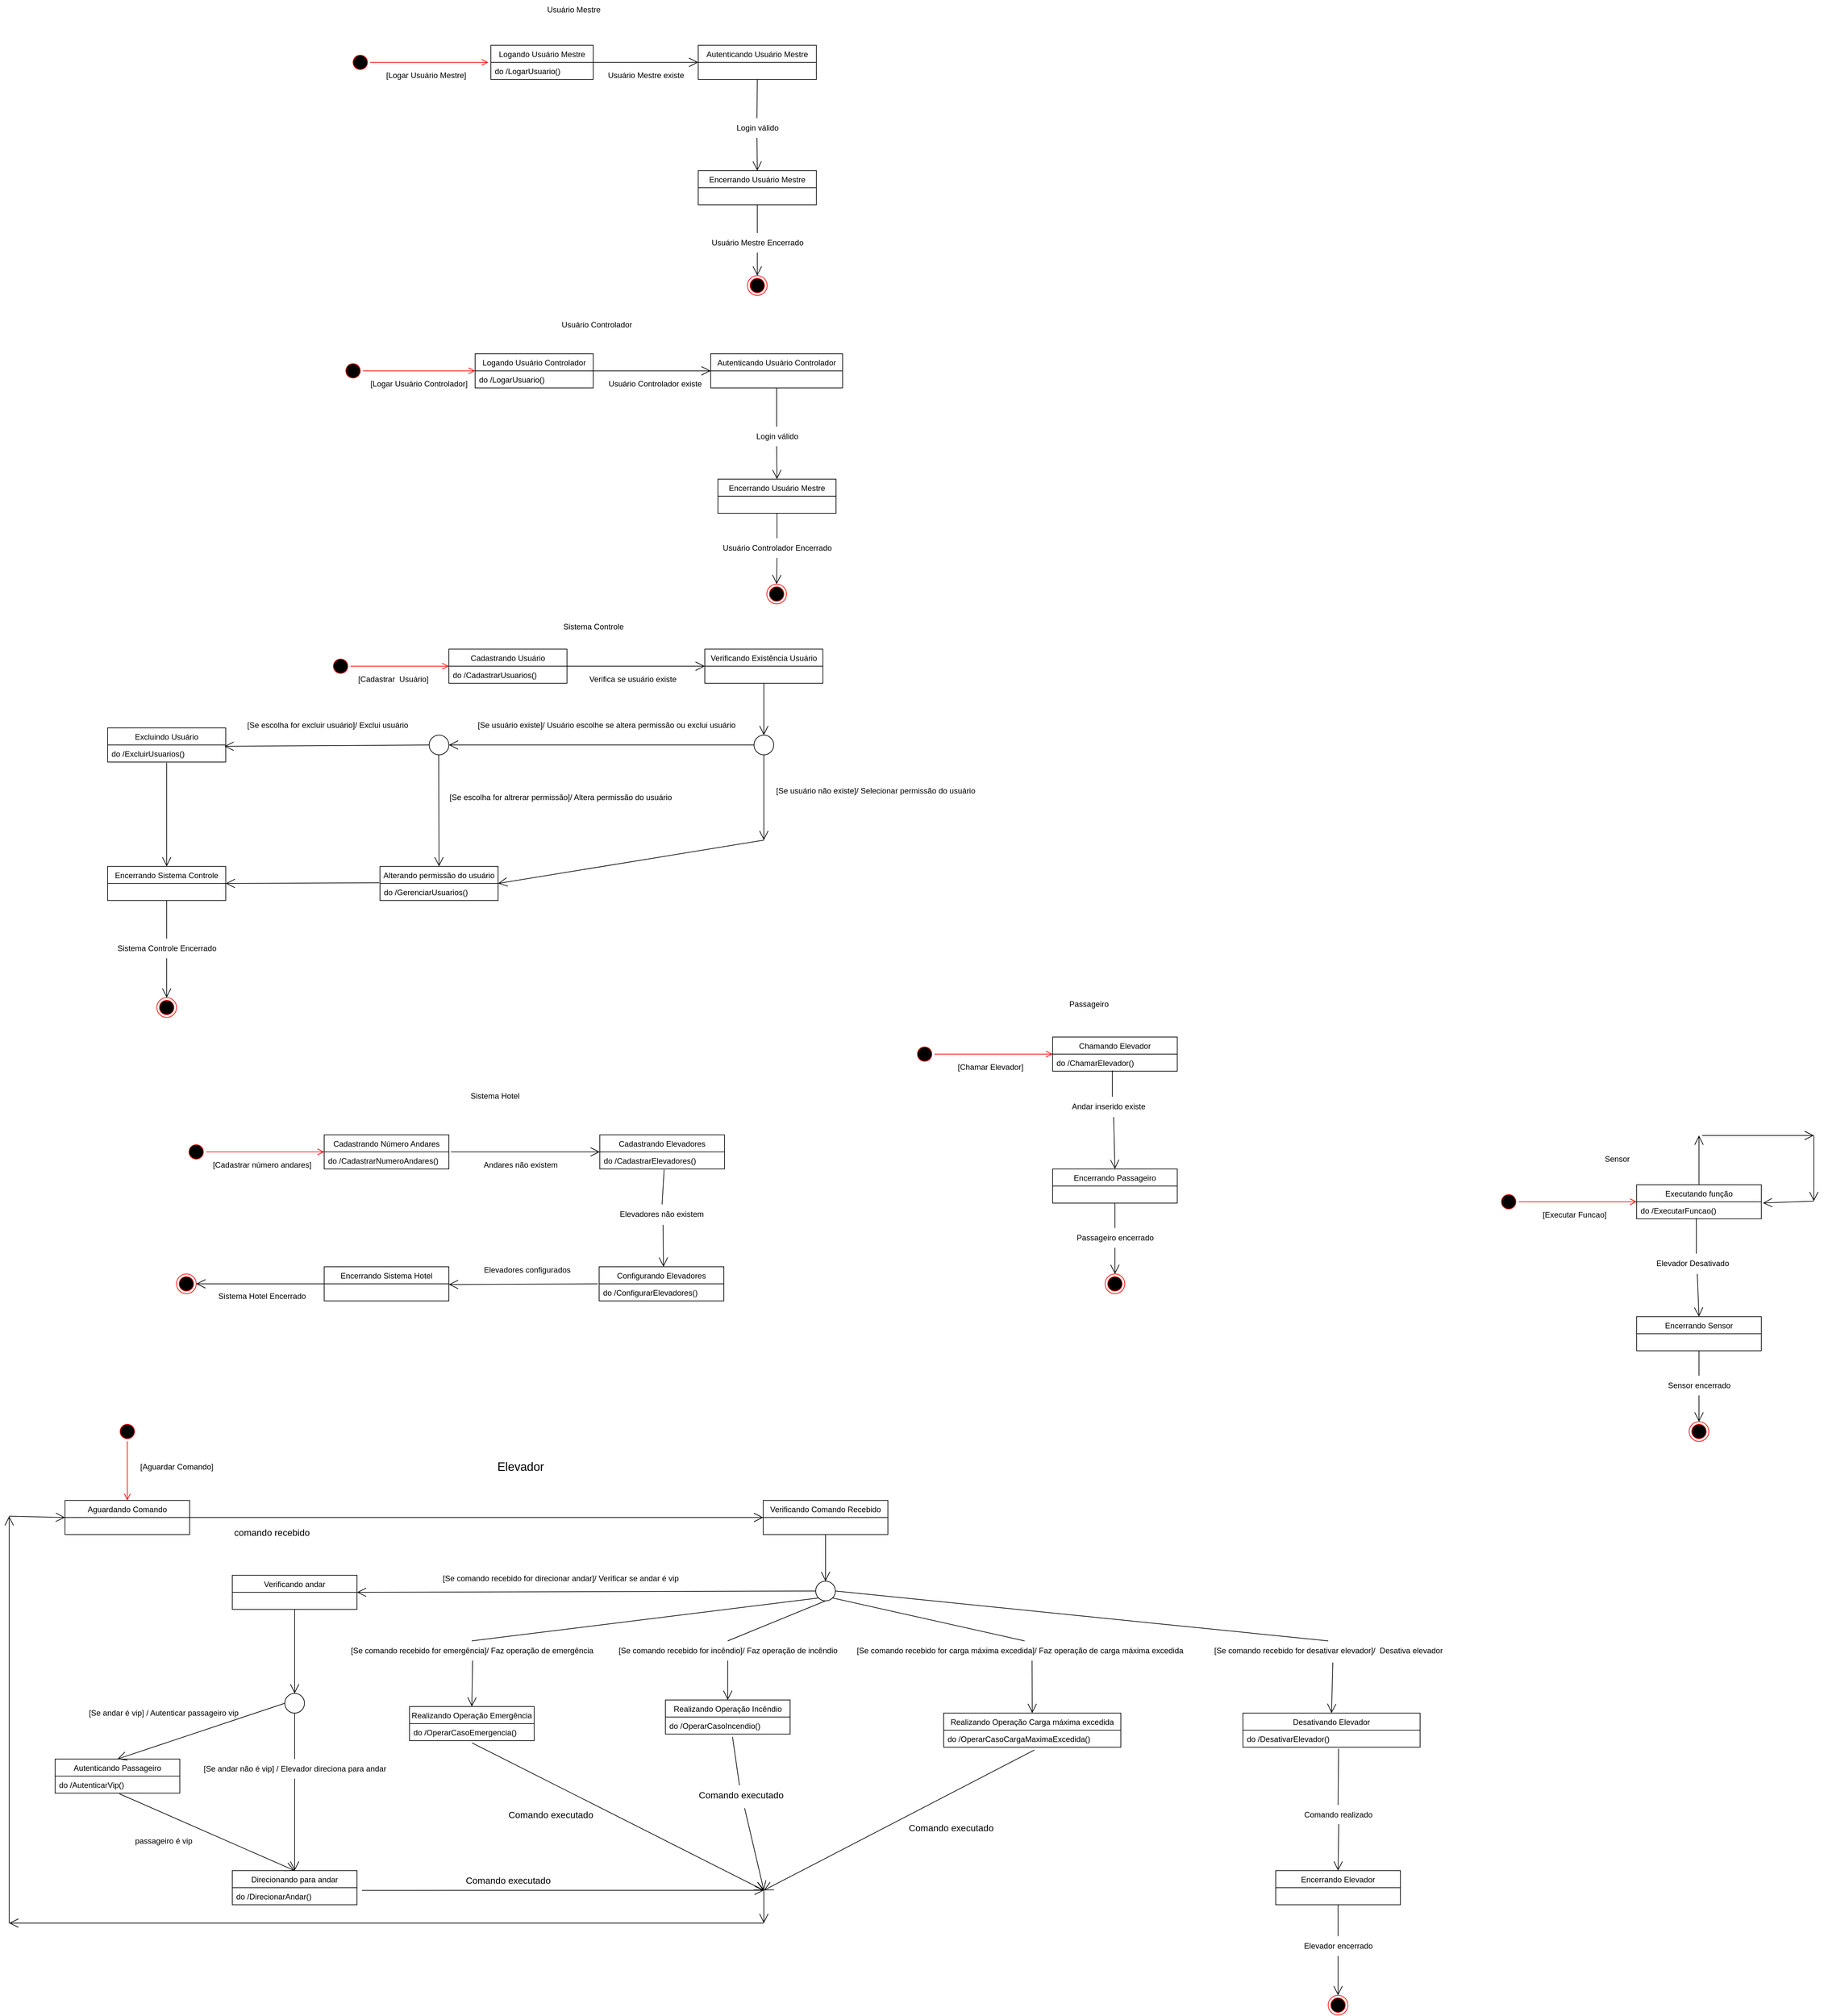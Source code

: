 <mxfile version="20.5.3" type="device"><diagram id="HjtjioBHihjqjhBPodYu" name="Página-1"><mxGraphModel dx="2660" dy="790" grid="1" gridSize="10" guides="1" tooltips="1" connect="1" arrows="1" fold="1" page="1" pageScale="1" pageWidth="827" pageHeight="1169" math="0" shadow="0"><root><mxCell id="0"/><mxCell id="1" parent="0"/><mxCell id="Q9Ka3A50d_1FmQGCuFJg-1" value="Usuário Mestre" style="text;html=1;align=center;verticalAlign=middle;resizable=0;points=[];autosize=1;strokeColor=none;fillColor=none;" vertex="1" parent="1"><mxGeometry x="350" y="30" width="100" height="30" as="geometry"/></mxCell><mxCell id="Q9Ka3A50d_1FmQGCuFJg-2" value="" style="ellipse;html=1;shape=endState;fillColor=#000000;strokeColor=#ff0000;" vertex="1" parent="1"><mxGeometry x="665" y="450" width="30" height="30" as="geometry"/></mxCell><mxCell id="Q9Ka3A50d_1FmQGCuFJg-3" value="" style="ellipse;html=1;shape=startState;fillColor=#000000;strokeColor=#ff0000;" vertex="1" parent="1"><mxGeometry x="60" y="110" width="30" height="30" as="geometry"/></mxCell><mxCell id="Q9Ka3A50d_1FmQGCuFJg-4" value="" style="edgeStyle=orthogonalEdgeStyle;html=1;verticalAlign=bottom;endArrow=open;endSize=8;strokeColor=#ff0000;rounded=0;" edge="1" source="Q9Ka3A50d_1FmQGCuFJg-3" parent="1"><mxGeometry relative="1" as="geometry"><mxPoint x="270" y="125" as="targetPoint"/></mxGeometry></mxCell><mxCell id="Q9Ka3A50d_1FmQGCuFJg-5" value="[Logar Usuário Mestre]" style="text;html=1;align=center;verticalAlign=middle;resizable=0;points=[];autosize=1;strokeColor=none;fillColor=none;" vertex="1" parent="1"><mxGeometry x="100" y="130" width="150" height="30" as="geometry"/></mxCell><mxCell id="Q9Ka3A50d_1FmQGCuFJg-6" value="Logando Usuário Mestre" style="swimlane;fontStyle=0;childLayout=stackLayout;horizontal=1;startSize=26;fillColor=none;horizontalStack=0;resizeParent=1;resizeParentMax=0;resizeLast=0;collapsible=1;marginBottom=0;" vertex="1" parent="1"><mxGeometry x="274" y="99" width="156" height="52" as="geometry"/></mxCell><mxCell id="Q9Ka3A50d_1FmQGCuFJg-9" value="do /LogarUsuario()" style="text;strokeColor=none;fillColor=none;align=left;verticalAlign=top;spacingLeft=4;spacingRight=4;overflow=hidden;rotatable=0;points=[[0,0.5],[1,0.5]];portConstraint=eastwest;" vertex="1" parent="Q9Ka3A50d_1FmQGCuFJg-6"><mxGeometry y="26" width="156" height="26" as="geometry"/></mxCell><mxCell id="Q9Ka3A50d_1FmQGCuFJg-11" value="Usuário Mestre existe" style="text;html=1;align=center;verticalAlign=middle;resizable=0;points=[];autosize=1;strokeColor=none;fillColor=none;" vertex="1" parent="1"><mxGeometry x="440" y="130" width="140" height="30" as="geometry"/></mxCell><mxCell id="Q9Ka3A50d_1FmQGCuFJg-12" value="Autenticando Usuário Mestre" style="swimlane;fontStyle=0;childLayout=stackLayout;horizontal=1;startSize=26;fillColor=none;horizontalStack=0;resizeParent=1;resizeParentMax=0;resizeLast=0;collapsible=1;marginBottom=0;" vertex="1" parent="1"><mxGeometry x="590" y="99" width="180" height="52" as="geometry"/></mxCell><mxCell id="Q9Ka3A50d_1FmQGCuFJg-16" value="Encerrando Usuário Mestre" style="swimlane;fontStyle=0;childLayout=stackLayout;horizontal=1;startSize=26;fillColor=none;horizontalStack=0;resizeParent=1;resizeParentMax=0;resizeLast=0;collapsible=1;marginBottom=0;" vertex="1" parent="1"><mxGeometry x="590" y="290" width="180" height="52" as="geometry"/></mxCell><mxCell id="Q9Ka3A50d_1FmQGCuFJg-20" value="Usuário Controlador" style="text;html=1;align=center;verticalAlign=middle;resizable=0;points=[];autosize=1;strokeColor=none;fillColor=none;" vertex="1" parent="1"><mxGeometry x="370" y="510" width="130" height="30" as="geometry"/></mxCell><mxCell id="Q9Ka3A50d_1FmQGCuFJg-21" value="" style="ellipse;html=1;shape=endState;fillColor=#000000;strokeColor=#ff0000;" vertex="1" parent="1"><mxGeometry x="694.5" y="920" width="30" height="30" as="geometry"/></mxCell><mxCell id="Q9Ka3A50d_1FmQGCuFJg-22" value="" style="ellipse;html=1;shape=startState;fillColor=#000000;strokeColor=#ff0000;" vertex="1" parent="1"><mxGeometry x="49" y="580" width="30" height="30" as="geometry"/></mxCell><mxCell id="Q9Ka3A50d_1FmQGCuFJg-23" value="" style="edgeStyle=orthogonalEdgeStyle;html=1;verticalAlign=bottom;endArrow=open;endSize=8;strokeColor=#ff0000;rounded=0;" edge="1" parent="1" source="Q9Ka3A50d_1FmQGCuFJg-22"><mxGeometry relative="1" as="geometry"><mxPoint x="250" y="595" as="targetPoint"/></mxGeometry></mxCell><mxCell id="Q9Ka3A50d_1FmQGCuFJg-24" value="[Logar Usuário Controlador]" style="text;html=1;align=center;verticalAlign=middle;resizable=0;points=[];autosize=1;strokeColor=none;fillColor=none;" vertex="1" parent="1"><mxGeometry x="79" y="600" width="170" height="30" as="geometry"/></mxCell><mxCell id="Q9Ka3A50d_1FmQGCuFJg-25" value="Logando Usuário Controlador" style="swimlane;fontStyle=0;childLayout=stackLayout;horizontal=1;startSize=26;fillColor=none;horizontalStack=0;resizeParent=1;resizeParentMax=0;resizeLast=0;collapsible=1;marginBottom=0;" vertex="1" parent="1"><mxGeometry x="250" y="569" width="180" height="52" as="geometry"/></mxCell><mxCell id="Q9Ka3A50d_1FmQGCuFJg-26" value="do /LogarUsuario()" style="text;strokeColor=none;fillColor=none;align=left;verticalAlign=top;spacingLeft=4;spacingRight=4;overflow=hidden;rotatable=0;points=[[0,0.5],[1,0.5]];portConstraint=eastwest;" vertex="1" parent="Q9Ka3A50d_1FmQGCuFJg-25"><mxGeometry y="26" width="180" height="26" as="geometry"/></mxCell><mxCell id="Q9Ka3A50d_1FmQGCuFJg-28" value="Usuário Controlador existe" style="text;html=1;align=center;verticalAlign=middle;resizable=0;points=[];autosize=1;strokeColor=none;fillColor=none;" vertex="1" parent="1"><mxGeometry x="439" y="600" width="170" height="30" as="geometry"/></mxCell><mxCell id="Q9Ka3A50d_1FmQGCuFJg-29" value="Autenticando Usuário Controlador" style="swimlane;fontStyle=0;childLayout=stackLayout;horizontal=1;startSize=26;fillColor=none;horizontalStack=0;resizeParent=1;resizeParentMax=0;resizeLast=0;collapsible=1;marginBottom=0;" vertex="1" parent="1"><mxGeometry x="609" y="569" width="201" height="52" as="geometry"/></mxCell><mxCell id="Q9Ka3A50d_1FmQGCuFJg-32" value="Encerrando Usuário Mestre" style="swimlane;fontStyle=0;childLayout=stackLayout;horizontal=1;startSize=26;fillColor=none;horizontalStack=0;resizeParent=1;resizeParentMax=0;resizeLast=0;collapsible=1;marginBottom=0;" vertex="1" parent="1"><mxGeometry x="620" y="760" width="180" height="52" as="geometry"/></mxCell><mxCell id="Q9Ka3A50d_1FmQGCuFJg-35" value="" style="ellipse;html=1;shape=startState;fillColor=#000000;strokeColor=#ff0000;" vertex="1" parent="1"><mxGeometry x="30" y="1030" width="30" height="30" as="geometry"/></mxCell><mxCell id="Q9Ka3A50d_1FmQGCuFJg-36" value="" style="edgeStyle=orthogonalEdgeStyle;html=1;verticalAlign=bottom;endArrow=open;endSize=8;strokeColor=#ff0000;rounded=0;" edge="1" source="Q9Ka3A50d_1FmQGCuFJg-35" parent="1"><mxGeometry relative="1" as="geometry"><mxPoint x="210" y="1045" as="targetPoint"/></mxGeometry></mxCell><mxCell id="Q9Ka3A50d_1FmQGCuFJg-37" value="Sistema Controle" style="text;html=1;align=center;verticalAlign=middle;resizable=0;points=[];autosize=1;strokeColor=none;fillColor=none;" vertex="1" parent="1"><mxGeometry x="370" y="970" width="120" height="30" as="geometry"/></mxCell><mxCell id="Q9Ka3A50d_1FmQGCuFJg-38" value="[Cadastrar&amp;nbsp; Usuário]" style="text;html=1;align=center;verticalAlign=middle;resizable=0;points=[];autosize=1;strokeColor=none;fillColor=none;" vertex="1" parent="1"><mxGeometry x="60" y="1050" width="130" height="30" as="geometry"/></mxCell><mxCell id="Q9Ka3A50d_1FmQGCuFJg-39" value="Cadastrando Usuário" style="swimlane;fontStyle=0;childLayout=stackLayout;horizontal=1;startSize=26;fillColor=none;horizontalStack=0;resizeParent=1;resizeParentMax=0;resizeLast=0;collapsible=1;marginBottom=0;" vertex="1" parent="1"><mxGeometry x="210" y="1019" width="180" height="52" as="geometry"/></mxCell><mxCell id="Q9Ka3A50d_1FmQGCuFJg-49" value="do /CadastrarUsuarios()" style="text;strokeColor=none;fillColor=none;align=left;verticalAlign=top;spacingLeft=4;spacingRight=4;overflow=hidden;rotatable=0;points=[[0,0.5],[1,0.5]];portConstraint=eastwest;" vertex="1" parent="Q9Ka3A50d_1FmQGCuFJg-39"><mxGeometry y="26" width="180" height="26" as="geometry"/></mxCell><mxCell id="Q9Ka3A50d_1FmQGCuFJg-40" value="" style="endArrow=open;endFill=1;endSize=12;html=1;rounded=0;entryX=0;entryY=0.5;entryDx=0;entryDy=0;" edge="1" parent="1" target="Q9Ka3A50d_1FmQGCuFJg-12"><mxGeometry width="160" relative="1" as="geometry"><mxPoint x="430" y="125" as="sourcePoint"/><mxPoint x="490" y="80" as="targetPoint"/></mxGeometry></mxCell><mxCell id="Q9Ka3A50d_1FmQGCuFJg-41" value="" style="endArrow=open;endFill=1;endSize=12;html=1;rounded=0;entryX=0.5;entryY=0;entryDx=0;entryDy=0;exitX=0.5;exitY=1;exitDx=0;exitDy=0;startArrow=none;" edge="1" parent="1" source="Q9Ka3A50d_1FmQGCuFJg-15" target="Q9Ka3A50d_1FmQGCuFJg-16"><mxGeometry width="160" relative="1" as="geometry"><mxPoint x="437.972" y="137.002" as="sourcePoint"/><mxPoint x="600" y="135" as="targetPoint"/></mxGeometry></mxCell><mxCell id="Q9Ka3A50d_1FmQGCuFJg-42" value="" style="endArrow=open;endFill=1;endSize=12;html=1;rounded=0;entryX=0.5;entryY=0;entryDx=0;entryDy=0;exitX=0.5;exitY=1;exitDx=0;exitDy=0;startArrow=none;" edge="1" parent="1" source="Q9Ka3A50d_1FmQGCuFJg-19" target="Q9Ka3A50d_1FmQGCuFJg-2"><mxGeometry width="160" relative="1" as="geometry"><mxPoint x="840" y="180" as="sourcePoint"/><mxPoint x="840" y="319" as="targetPoint"/></mxGeometry></mxCell><mxCell id="Q9Ka3A50d_1FmQGCuFJg-43" value="" style="endArrow=open;endFill=1;endSize=12;html=1;rounded=0;entryX=0;entryY=0.5;entryDx=0;entryDy=0;exitX=1;exitY=0.5;exitDx=0;exitDy=0;" edge="1" parent="1" source="Q9Ka3A50d_1FmQGCuFJg-25" target="Q9Ka3A50d_1FmQGCuFJg-29"><mxGeometry width="160" relative="1" as="geometry"><mxPoint x="380" y="440" as="sourcePoint"/><mxPoint x="540" y="440" as="targetPoint"/></mxGeometry></mxCell><mxCell id="Q9Ka3A50d_1FmQGCuFJg-45" value="" style="endArrow=open;endFill=1;endSize=12;html=1;rounded=0;entryX=0.5;entryY=0;entryDx=0;entryDy=0;exitX=0.5;exitY=1;exitDx=0;exitDy=0;startArrow=none;" edge="1" parent="1" source="Q9Ka3A50d_1FmQGCuFJg-31" target="Q9Ka3A50d_1FmQGCuFJg-32"><mxGeometry width="160" relative="1" as="geometry"><mxPoint x="440" y="605" as="sourcePoint"/><mxPoint x="619" y="605" as="targetPoint"/></mxGeometry></mxCell><mxCell id="Q9Ka3A50d_1FmQGCuFJg-46" value="" style="endArrow=open;endFill=1;endSize=12;html=1;rounded=0;entryX=0.5;entryY=0;entryDx=0;entryDy=0;exitX=0.5;exitY=1;exitDx=0;exitDy=0;startArrow=none;" edge="1" parent="1" source="Q9Ka3A50d_1FmQGCuFJg-34" target="Q9Ka3A50d_1FmQGCuFJg-21"><mxGeometry width="160" relative="1" as="geometry"><mxPoint x="910" y="716.5" as="sourcePoint"/><mxPoint x="910.5" y="855.5" as="targetPoint"/></mxGeometry></mxCell><mxCell id="Q9Ka3A50d_1FmQGCuFJg-47" value="" style="endArrow=open;endFill=1;endSize=12;html=1;rounded=0;exitX=1;exitY=0.5;exitDx=0;exitDy=0;" edge="1" parent="1" source="Q9Ka3A50d_1FmQGCuFJg-39"><mxGeometry width="160" relative="1" as="geometry"><mxPoint x="470" y="1050" as="sourcePoint"/><mxPoint x="600" y="1045" as="targetPoint"/></mxGeometry></mxCell><mxCell id="Q9Ka3A50d_1FmQGCuFJg-50" value="Verifica se usuário existe" style="text;html=1;align=center;verticalAlign=middle;resizable=0;points=[];autosize=1;strokeColor=none;fillColor=none;" vertex="1" parent="1"><mxGeometry x="410" y="1050" width="160" height="30" as="geometry"/></mxCell><mxCell id="Q9Ka3A50d_1FmQGCuFJg-51" value="Verificando Existência Usuário" style="swimlane;fontStyle=0;childLayout=stackLayout;horizontal=1;startSize=26;fillColor=none;horizontalStack=0;resizeParent=1;resizeParentMax=0;resizeLast=0;collapsible=1;marginBottom=0;" vertex="1" parent="1"><mxGeometry x="600" y="1019" width="180" height="52" as="geometry"/></mxCell><mxCell id="Q9Ka3A50d_1FmQGCuFJg-52" value="" style="endArrow=open;endFill=1;endSize=12;html=1;rounded=0;exitX=0.5;exitY=1;exitDx=0;exitDy=0;" edge="1" parent="1" source="Q9Ka3A50d_1FmQGCuFJg-51" target="Q9Ka3A50d_1FmQGCuFJg-53"><mxGeometry width="160" relative="1" as="geometry"><mxPoint x="800" y="1100" as="sourcePoint"/><mxPoint x="690" y="1160" as="targetPoint"/></mxGeometry></mxCell><mxCell id="Q9Ka3A50d_1FmQGCuFJg-53" value="" style="ellipse;whiteSpace=wrap;html=1;aspect=fixed;" vertex="1" parent="1"><mxGeometry x="675" y="1150" width="30" height="30" as="geometry"/></mxCell><mxCell id="Q9Ka3A50d_1FmQGCuFJg-54" value="" style="endArrow=open;endFill=1;endSize=12;html=1;rounded=0;exitX=0;exitY=0.5;exitDx=0;exitDy=0;" edge="1" parent="1" source="Q9Ka3A50d_1FmQGCuFJg-53"><mxGeometry width="160" relative="1" as="geometry"><mxPoint x="540" y="1180" as="sourcePoint"/><mxPoint x="210" y="1165" as="targetPoint"/></mxGeometry></mxCell><mxCell id="Q9Ka3A50d_1FmQGCuFJg-55" value="[Se usuário existe]/ Usuário escolhe se altera permissão ou exclui usuário" style="text;html=1;align=center;verticalAlign=middle;resizable=0;points=[];autosize=1;strokeColor=none;fillColor=none;" vertex="1" parent="1"><mxGeometry x="240" y="1120" width="420" height="30" as="geometry"/></mxCell><mxCell id="Q9Ka3A50d_1FmQGCuFJg-56" value="" style="ellipse;whiteSpace=wrap;html=1;aspect=fixed;" vertex="1" parent="1"><mxGeometry x="180" y="1150" width="30" height="30" as="geometry"/></mxCell><mxCell id="Q9Ka3A50d_1FmQGCuFJg-57" value="" style="endArrow=open;endFill=1;endSize=12;html=1;rounded=0;exitX=0.5;exitY=1;exitDx=0;exitDy=0;" edge="1" parent="1" source="Q9Ka3A50d_1FmQGCuFJg-53"><mxGeometry width="160" relative="1" as="geometry"><mxPoint x="689.5" y="1220" as="sourcePoint"/><mxPoint x="690" y="1310" as="targetPoint"/></mxGeometry></mxCell><mxCell id="Q9Ka3A50d_1FmQGCuFJg-58" value="[Se usuário não existe]/ Selecionar permissão do usuário" style="text;html=1;align=center;verticalAlign=middle;resizable=0;points=[];autosize=1;strokeColor=none;fillColor=none;" vertex="1" parent="1"><mxGeometry x="694.5" y="1220" width="330" height="30" as="geometry"/></mxCell><mxCell id="Q9Ka3A50d_1FmQGCuFJg-59" value="" style="endArrow=open;endFill=1;endSize=12;html=1;rounded=0;exitX=0.5;exitY=1;exitDx=0;exitDy=0;" edge="1" parent="1"><mxGeometry width="160" relative="1" as="geometry"><mxPoint x="194.5" y="1180" as="sourcePoint"/><mxPoint x="195" y="1350" as="targetPoint"/></mxGeometry></mxCell><mxCell id="Q9Ka3A50d_1FmQGCuFJg-60" value="[Se escolha for altrerar permissão]/ Altera permissão do usuário" style="text;html=1;align=center;verticalAlign=middle;resizable=0;points=[];autosize=1;strokeColor=none;fillColor=none;" vertex="1" parent="1"><mxGeometry x="200" y="1230" width="360" height="30" as="geometry"/></mxCell><mxCell id="Q9Ka3A50d_1FmQGCuFJg-61" value="Alterando permissão do usuário" style="swimlane;fontStyle=0;childLayout=stackLayout;horizontal=1;startSize=26;fillColor=none;horizontalStack=0;resizeParent=1;resizeParentMax=0;resizeLast=0;collapsible=1;marginBottom=0;" vertex="1" parent="1"><mxGeometry x="105" y="1350" width="180" height="52" as="geometry"/></mxCell><mxCell id="Q9Ka3A50d_1FmQGCuFJg-62" value="do /GerenciarUsuarios()" style="text;strokeColor=none;fillColor=none;align=left;verticalAlign=top;spacingLeft=4;spacingRight=4;overflow=hidden;rotatable=0;points=[[0,0.5],[1,0.5]];portConstraint=eastwest;" vertex="1" parent="Q9Ka3A50d_1FmQGCuFJg-61"><mxGeometry y="26" width="180" height="26" as="geometry"/></mxCell><mxCell id="Q9Ka3A50d_1FmQGCuFJg-63" value="" style="endArrow=open;endFill=1;endSize=12;html=1;rounded=0;entryX=1;entryY=0.5;entryDx=0;entryDy=0;" edge="1" parent="1" target="Q9Ka3A50d_1FmQGCuFJg-61"><mxGeometry width="160" relative="1" as="geometry"><mxPoint x="690" y="1310" as="sourcePoint"/><mxPoint x="608" y="1470" as="targetPoint"/></mxGeometry></mxCell><mxCell id="Q9Ka3A50d_1FmQGCuFJg-64" value="" style="endArrow=open;endFill=1;endSize=12;html=1;rounded=0;exitX=0;exitY=0.5;exitDx=0;exitDy=0;entryX=0.989;entryY=0.077;entryDx=0;entryDy=0;entryPerimeter=0;" edge="1" parent="1" source="Q9Ka3A50d_1FmQGCuFJg-56" target="Q9Ka3A50d_1FmQGCuFJg-67"><mxGeometry width="160" relative="1" as="geometry"><mxPoint x="180" y="1164.5" as="sourcePoint"/><mxPoint x="-130" y="1165" as="targetPoint"/></mxGeometry></mxCell><mxCell id="Q9Ka3A50d_1FmQGCuFJg-65" value="[Se escolha for excluir usuário]/ Exclui usuário" style="text;html=1;align=center;verticalAlign=middle;resizable=0;points=[];autosize=1;strokeColor=none;fillColor=none;" vertex="1" parent="1"><mxGeometry x="-110" y="1120" width="270" height="30" as="geometry"/></mxCell><mxCell id="Q9Ka3A50d_1FmQGCuFJg-66" value="Excluindo Usuário" style="swimlane;fontStyle=0;childLayout=stackLayout;horizontal=1;startSize=26;fillColor=none;horizontalStack=0;resizeParent=1;resizeParentMax=0;resizeLast=0;collapsible=1;marginBottom=0;" vertex="1" parent="1"><mxGeometry x="-310" y="1139" width="180" height="52" as="geometry"/></mxCell><mxCell id="Q9Ka3A50d_1FmQGCuFJg-67" value="do /ExcluirUsuarios()" style="text;strokeColor=none;fillColor=none;align=left;verticalAlign=top;spacingLeft=4;spacingRight=4;overflow=hidden;rotatable=0;points=[[0,0.5],[1,0.5]];portConstraint=eastwest;" vertex="1" parent="Q9Ka3A50d_1FmQGCuFJg-66"><mxGeometry y="26" width="180" height="26" as="geometry"/></mxCell><mxCell id="Q9Ka3A50d_1FmQGCuFJg-69" value="Encerrando Sistema Controle" style="swimlane;fontStyle=0;childLayout=stackLayout;horizontal=1;startSize=26;fillColor=none;horizontalStack=0;resizeParent=1;resizeParentMax=0;resizeLast=0;collapsible=1;marginBottom=0;" vertex="1" parent="1"><mxGeometry x="-310" y="1350" width="180" height="52" as="geometry"/></mxCell><mxCell id="Q9Ka3A50d_1FmQGCuFJg-70" value="" style="endArrow=open;endFill=1;endSize=12;html=1;rounded=0;exitX=0.5;exitY=1.038;exitDx=0;exitDy=0;exitPerimeter=0;entryX=0.5;entryY=0;entryDx=0;entryDy=0;" edge="1" parent="1" source="Q9Ka3A50d_1FmQGCuFJg-67" target="Q9Ka3A50d_1FmQGCuFJg-69"><mxGeometry width="160" relative="1" as="geometry"><mxPoint x="-70" y="1270" as="sourcePoint"/><mxPoint x="-69.5" y="1440" as="targetPoint"/></mxGeometry></mxCell><mxCell id="Q9Ka3A50d_1FmQGCuFJg-71" value="" style="endArrow=open;endFill=1;endSize=12;html=1;rounded=0;entryX=1;entryY=0.5;entryDx=0;entryDy=0;exitX=-0.006;exitY=-0.038;exitDx=0;exitDy=0;exitPerimeter=0;" edge="1" parent="1" source="Q9Ka3A50d_1FmQGCuFJg-62" target="Q9Ka3A50d_1FmQGCuFJg-69"><mxGeometry width="160" relative="1" as="geometry"><mxPoint x="700" y="1320" as="sourcePoint"/><mxPoint x="295" y="1386" as="targetPoint"/></mxGeometry></mxCell><mxCell id="Q9Ka3A50d_1FmQGCuFJg-72" value="" style="endArrow=open;endFill=1;endSize=12;html=1;rounded=0;exitX=0.5;exitY=1;exitDx=0;exitDy=0;startArrow=none;" edge="1" parent="1" source="Q9Ka3A50d_1FmQGCuFJg-73"><mxGeometry width="160" relative="1" as="geometry"><mxPoint x="-220.5" y="1429.998" as="sourcePoint"/><mxPoint x="-220" y="1550" as="targetPoint"/></mxGeometry></mxCell><mxCell id="Q9Ka3A50d_1FmQGCuFJg-73" value="Sistema Controle Encerrado" style="text;html=1;align=center;verticalAlign=middle;resizable=0;points=[];autosize=1;strokeColor=none;fillColor=none;" vertex="1" parent="1"><mxGeometry x="-305" y="1460" width="170" height="30" as="geometry"/></mxCell><mxCell id="Q9Ka3A50d_1FmQGCuFJg-74" value="" style="endArrow=none;endFill=1;endSize=12;html=1;rounded=0;exitX=0.5;exitY=1;exitDx=0;exitDy=0;" edge="1" parent="1" source="Q9Ka3A50d_1FmQGCuFJg-69" target="Q9Ka3A50d_1FmQGCuFJg-73"><mxGeometry width="160" relative="1" as="geometry"><mxPoint x="-220" y="1402" as="sourcePoint"/><mxPoint x="-220" y="1550" as="targetPoint"/></mxGeometry></mxCell><mxCell id="Q9Ka3A50d_1FmQGCuFJg-34" value="Usuário Controlador Encerrado" style="text;html=1;align=center;verticalAlign=middle;resizable=0;points=[];autosize=1;strokeColor=none;fillColor=none;" vertex="1" parent="1"><mxGeometry x="615" y="850" width="190" height="30" as="geometry"/></mxCell><mxCell id="Q9Ka3A50d_1FmQGCuFJg-75" value="" style="endArrow=none;endFill=1;endSize=12;html=1;rounded=0;entryX=0.5;entryY=0;entryDx=0;entryDy=0;exitX=0.5;exitY=1;exitDx=0;exitDy=0;" edge="1" parent="1" source="Q9Ka3A50d_1FmQGCuFJg-32" target="Q9Ka3A50d_1FmQGCuFJg-34"><mxGeometry width="160" relative="1" as="geometry"><mxPoint x="710" y="812" as="sourcePoint"/><mxPoint x="709.5" y="920" as="targetPoint"/></mxGeometry></mxCell><mxCell id="Q9Ka3A50d_1FmQGCuFJg-31" value="Login válido" style="text;html=1;align=center;verticalAlign=middle;resizable=0;points=[];autosize=1;strokeColor=none;fillColor=none;" vertex="1" parent="1"><mxGeometry x="664.5" y="680" width="90" height="30" as="geometry"/></mxCell><mxCell id="Q9Ka3A50d_1FmQGCuFJg-76" value="" style="endArrow=none;endFill=1;endSize=12;html=1;rounded=0;entryX=0.5;entryY=0;entryDx=0;entryDy=0;exitX=0.5;exitY=1;exitDx=0;exitDy=0;" edge="1" parent="1" source="Q9Ka3A50d_1FmQGCuFJg-29" target="Q9Ka3A50d_1FmQGCuFJg-31"><mxGeometry width="160" relative="1" as="geometry"><mxPoint x="709.5" y="621" as="sourcePoint"/><mxPoint x="710" y="760" as="targetPoint"/></mxGeometry></mxCell><mxCell id="Q9Ka3A50d_1FmQGCuFJg-19" value="Usuário Mestre Encerrado" style="text;html=1;align=center;verticalAlign=middle;resizable=0;points=[];autosize=1;strokeColor=none;fillColor=none;" vertex="1" parent="1"><mxGeometry x="600" y="385" width="160" height="30" as="geometry"/></mxCell><mxCell id="Q9Ka3A50d_1FmQGCuFJg-77" value="" style="endArrow=none;endFill=1;endSize=12;html=1;rounded=0;entryX=0.5;entryY=0;entryDx=0;entryDy=0;exitX=0.5;exitY=1;exitDx=0;exitDy=0;" edge="1" parent="1" source="Q9Ka3A50d_1FmQGCuFJg-16" target="Q9Ka3A50d_1FmQGCuFJg-19"><mxGeometry width="160" relative="1" as="geometry"><mxPoint x="680" y="342" as="sourcePoint"/><mxPoint x="680" y="450" as="targetPoint"/></mxGeometry></mxCell><mxCell id="Q9Ka3A50d_1FmQGCuFJg-15" value="Login válido" style="text;html=1;align=center;verticalAlign=middle;resizable=0;points=[];autosize=1;strokeColor=none;fillColor=none;" vertex="1" parent="1"><mxGeometry x="634.5" y="210" width="90" height="30" as="geometry"/></mxCell><mxCell id="Q9Ka3A50d_1FmQGCuFJg-78" value="" style="endArrow=none;endFill=1;endSize=12;html=1;rounded=0;entryX=0.5;entryY=0;entryDx=0;entryDy=0;exitX=0.5;exitY=1;exitDx=0;exitDy=0;" edge="1" parent="1" source="Q9Ka3A50d_1FmQGCuFJg-12" target="Q9Ka3A50d_1FmQGCuFJg-15"><mxGeometry width="160" relative="1" as="geometry"><mxPoint x="680" y="151" as="sourcePoint"/><mxPoint x="680" y="290" as="targetPoint"/></mxGeometry></mxCell><mxCell id="Q9Ka3A50d_1FmQGCuFJg-79" value="" style="ellipse;html=1;shape=endState;fillColor=#000000;strokeColor=#ff0000;" vertex="1" parent="1"><mxGeometry x="-235" y="1550" width="30" height="30" as="geometry"/></mxCell><mxCell id="Q9Ka3A50d_1FmQGCuFJg-80" value="Sistema Hotel" style="text;html=1;align=center;verticalAlign=middle;resizable=0;points=[];autosize=1;strokeColor=none;fillColor=none;" vertex="1" parent="1"><mxGeometry x="230" y="1685" width="100" height="30" as="geometry"/></mxCell><mxCell id="Q9Ka3A50d_1FmQGCuFJg-81" value="" style="ellipse;html=1;shape=startState;fillColor=#000000;strokeColor=#ff0000;" vertex="1" parent="1"><mxGeometry x="-190" y="1770" width="30" height="30" as="geometry"/></mxCell><mxCell id="Q9Ka3A50d_1FmQGCuFJg-82" value="" style="edgeStyle=orthogonalEdgeStyle;html=1;verticalAlign=bottom;endArrow=open;endSize=8;strokeColor=#ff0000;rounded=0;" edge="1" source="Q9Ka3A50d_1FmQGCuFJg-81" parent="1"><mxGeometry relative="1" as="geometry"><mxPoint x="20" y="1785" as="targetPoint"/></mxGeometry></mxCell><mxCell id="Q9Ka3A50d_1FmQGCuFJg-83" value="[Cadastrar número andares]" style="text;html=1;align=center;verticalAlign=middle;resizable=0;points=[];autosize=1;strokeColor=none;fillColor=none;" vertex="1" parent="1"><mxGeometry x="-160" y="1790" width="170" height="30" as="geometry"/></mxCell><mxCell id="Q9Ka3A50d_1FmQGCuFJg-84" value="Cadastrando Número Andares" style="swimlane;fontStyle=0;childLayout=stackLayout;horizontal=1;startSize=26;fillColor=none;horizontalStack=0;resizeParent=1;resizeParentMax=0;resizeLast=0;collapsible=1;marginBottom=0;" vertex="1" parent="1"><mxGeometry x="20" y="1759" width="190" height="52" as="geometry"/></mxCell><mxCell id="Q9Ka3A50d_1FmQGCuFJg-85" value="do /CadastrarNumeroAndares()" style="text;strokeColor=none;fillColor=none;align=left;verticalAlign=top;spacingLeft=4;spacingRight=4;overflow=hidden;rotatable=0;points=[[0,0.5],[1,0.5]];portConstraint=eastwest;" vertex="1" parent="Q9Ka3A50d_1FmQGCuFJg-84"><mxGeometry y="26" width="190" height="26" as="geometry"/></mxCell><mxCell id="Q9Ka3A50d_1FmQGCuFJg-86" value="" style="endArrow=open;endFill=1;endSize=12;html=1;rounded=0;exitX=1.016;exitY=0;exitDx=0;exitDy=0;exitPerimeter=0;" edge="1" parent="1" source="Q9Ka3A50d_1FmQGCuFJg-85"><mxGeometry width="160" relative="1" as="geometry"><mxPoint x="240" y="1784.5" as="sourcePoint"/><mxPoint x="440" y="1785" as="targetPoint"/></mxGeometry></mxCell><mxCell id="Q9Ka3A50d_1FmQGCuFJg-87" value="Andares não existem" style="text;html=1;align=center;verticalAlign=middle;resizable=0;points=[];autosize=1;strokeColor=none;fillColor=none;" vertex="1" parent="1"><mxGeometry x="249" y="1790" width="140" height="30" as="geometry"/></mxCell><mxCell id="Q9Ka3A50d_1FmQGCuFJg-90" value="Cadastrando Elevadores" style="swimlane;fontStyle=0;childLayout=stackLayout;horizontal=1;startSize=26;fillColor=none;horizontalStack=0;resizeParent=1;resizeParentMax=0;resizeLast=0;collapsible=1;marginBottom=0;" vertex="1" parent="1"><mxGeometry x="440" y="1759" width="190" height="52" as="geometry"/></mxCell><mxCell id="Q9Ka3A50d_1FmQGCuFJg-91" value="do /CadastrarElevadores()" style="text;strokeColor=none;fillColor=none;align=left;verticalAlign=top;spacingLeft=4;spacingRight=4;overflow=hidden;rotatable=0;points=[[0,0.5],[1,0.5]];portConstraint=eastwest;" vertex="1" parent="Q9Ka3A50d_1FmQGCuFJg-90"><mxGeometry y="26" width="190" height="26" as="geometry"/></mxCell><mxCell id="Q9Ka3A50d_1FmQGCuFJg-92" value="" style="endArrow=open;endFill=1;endSize=12;html=1;rounded=0;exitX=0.516;exitY=1.038;exitDx=0;exitDy=0;exitPerimeter=0;startArrow=none;" edge="1" parent="1" source="Q9Ka3A50d_1FmQGCuFJg-93"><mxGeometry width="160" relative="1" as="geometry"><mxPoint x="520" y="1940" as="sourcePoint"/><mxPoint x="537" y="1960" as="targetPoint"/></mxGeometry></mxCell><mxCell id="Q9Ka3A50d_1FmQGCuFJg-93" value="Elevadores não existem" style="text;html=1;align=center;verticalAlign=middle;resizable=0;points=[];autosize=1;strokeColor=none;fillColor=none;" vertex="1" parent="1"><mxGeometry x="459" y="1865" width="150" height="30" as="geometry"/></mxCell><mxCell id="Q9Ka3A50d_1FmQGCuFJg-94" value="" style="endArrow=none;endFill=1;endSize=12;html=1;rounded=0;exitX=0.516;exitY=1.038;exitDx=0;exitDy=0;exitPerimeter=0;" edge="1" parent="1" source="Q9Ka3A50d_1FmQGCuFJg-91" target="Q9Ka3A50d_1FmQGCuFJg-93"><mxGeometry width="160" relative="1" as="geometry"><mxPoint x="537.04" y="1811.988" as="sourcePoint"/><mxPoint x="537" y="1960" as="targetPoint"/></mxGeometry></mxCell><mxCell id="Q9Ka3A50d_1FmQGCuFJg-96" value="Configurando Elevadores" style="swimlane;fontStyle=0;childLayout=stackLayout;horizontal=1;startSize=26;fillColor=none;horizontalStack=0;resizeParent=1;resizeParentMax=0;resizeLast=0;collapsible=1;marginBottom=0;" vertex="1" parent="1"><mxGeometry x="439" y="1960" width="190" height="52" as="geometry"/></mxCell><mxCell id="Q9Ka3A50d_1FmQGCuFJg-97" value="do /ConfigurarElevadores()" style="text;strokeColor=none;fillColor=none;align=left;verticalAlign=top;spacingLeft=4;spacingRight=4;overflow=hidden;rotatable=0;points=[[0,0.5],[1,0.5]];portConstraint=eastwest;" vertex="1" parent="Q9Ka3A50d_1FmQGCuFJg-96"><mxGeometry y="26" width="190" height="26" as="geometry"/></mxCell><mxCell id="Q9Ka3A50d_1FmQGCuFJg-98" value="" style="endArrow=open;endFill=1;endSize=12;html=1;rounded=0;exitX=-0.011;exitY=0;exitDx=0;exitDy=0;exitPerimeter=0;entryX=1;entryY=0.038;entryDx=0;entryDy=0;entryPerimeter=0;" edge="1" parent="1" source="Q9Ka3A50d_1FmQGCuFJg-97"><mxGeometry width="160" relative="1" as="geometry"><mxPoint x="560" y="2150" as="sourcePoint"/><mxPoint x="210" y="1986.988" as="targetPoint"/></mxGeometry></mxCell><mxCell id="Q9Ka3A50d_1FmQGCuFJg-99" value="Encerrando Sistema Hotel" style="swimlane;fontStyle=0;childLayout=stackLayout;horizontal=1;startSize=26;fillColor=none;horizontalStack=0;resizeParent=1;resizeParentMax=0;resizeLast=0;collapsible=1;marginBottom=0;" vertex="1" parent="1"><mxGeometry x="20" y="1960" width="190" height="52" as="geometry"/></mxCell><mxCell id="Q9Ka3A50d_1FmQGCuFJg-101" value="Elevadores configurados" style="text;html=1;align=center;verticalAlign=middle;resizable=0;points=[];autosize=1;strokeColor=none;fillColor=none;" vertex="1" parent="1"><mxGeometry x="249" y="1950" width="160" height="30" as="geometry"/></mxCell><mxCell id="Q9Ka3A50d_1FmQGCuFJg-102" value="" style="ellipse;html=1;shape=endState;fillColor=#000000;strokeColor=#ff0000;" vertex="1" parent="1"><mxGeometry x="-205" y="1971" width="30" height="30" as="geometry"/></mxCell><mxCell id="Q9Ka3A50d_1FmQGCuFJg-103" value="" style="endArrow=open;endFill=1;endSize=12;html=1;rounded=0;exitX=0;exitY=0.5;exitDx=0;exitDy=0;entryX=1;entryY=0.5;entryDx=0;entryDy=0;" edge="1" parent="1" source="Q9Ka3A50d_1FmQGCuFJg-99" target="Q9Ka3A50d_1FmQGCuFJg-102"><mxGeometry width="160" relative="1" as="geometry"><mxPoint x="-61.54" y="2070" as="sourcePoint"/><mxPoint x="-288.45" y="2070.988" as="targetPoint"/></mxGeometry></mxCell><mxCell id="Q9Ka3A50d_1FmQGCuFJg-104" value="Sistema Hotel Encerrado" style="text;html=1;align=center;verticalAlign=middle;resizable=0;points=[];autosize=1;strokeColor=none;fillColor=none;" vertex="1" parent="1"><mxGeometry x="-155" y="1990" width="160" height="30" as="geometry"/></mxCell><mxCell id="Q9Ka3A50d_1FmQGCuFJg-105" value="&lt;font style=&quot;font-size: 18px;&quot;&gt;Elevador&lt;/font&gt;" style="text;html=1;align=center;verticalAlign=middle;resizable=0;points=[];autosize=1;strokeColor=none;fillColor=none;" vertex="1" parent="1"><mxGeometry x="274" y="2245" width="90" height="40" as="geometry"/></mxCell><mxCell id="Q9Ka3A50d_1FmQGCuFJg-108" value="[Aguardar Comando]" style="text;html=1;align=center;verticalAlign=middle;resizable=0;points=[];autosize=1;strokeColor=none;fillColor=none;" vertex="1" parent="1"><mxGeometry x="-270" y="2250" width="130" height="30" as="geometry"/></mxCell><mxCell id="Q9Ka3A50d_1FmQGCuFJg-109" value="Aguardando Comando" style="swimlane;fontStyle=0;childLayout=stackLayout;horizontal=1;startSize=26;fillColor=none;horizontalStack=0;resizeParent=1;resizeParentMax=0;resizeLast=0;collapsible=1;marginBottom=0;" vertex="1" parent="1"><mxGeometry x="-375" y="2316" width="190" height="52" as="geometry"/></mxCell><mxCell id="Q9Ka3A50d_1FmQGCuFJg-111" value="" style="endArrow=open;endFill=1;endSize=12;html=1;rounded=0;exitX=1;exitY=0.5;exitDx=0;exitDy=0;entryX=0;entryY=0.5;entryDx=0;entryDy=0;startArrow=none;" edge="1" parent="1" source="Q9Ka3A50d_1FmQGCuFJg-109" target="Q9Ka3A50d_1FmQGCuFJg-113"><mxGeometry width="160" relative="1" as="geometry"><mxPoint x="-50" y="2421" as="sourcePoint"/><mxPoint x="400" y="2205" as="targetPoint"/></mxGeometry></mxCell><mxCell id="Q9Ka3A50d_1FmQGCuFJg-113" value="Verificando Comando Recebido" style="swimlane;fontStyle=0;childLayout=stackLayout;horizontal=1;startSize=26;fillColor=none;horizontalStack=0;resizeParent=1;resizeParentMax=0;resizeLast=0;collapsible=1;marginBottom=0;" vertex="1" parent="1"><mxGeometry x="689" y="2316" width="190" height="52" as="geometry"/></mxCell><mxCell id="Q9Ka3A50d_1FmQGCuFJg-114" value="" style="endArrow=open;endFill=1;endSize=12;html=1;rounded=0;exitX=0.5;exitY=1;exitDx=0;exitDy=0;entryX=0.5;entryY=0;entryDx=0;entryDy=0;" edge="1" parent="1" source="Q9Ka3A50d_1FmQGCuFJg-113" target="Q9Ka3A50d_1FmQGCuFJg-116"><mxGeometry width="160" relative="1" as="geometry"><mxPoint x="400" y="2310" as="sourcePoint"/><mxPoint x="495" y="2310" as="targetPoint"/></mxGeometry></mxCell><mxCell id="Q9Ka3A50d_1FmQGCuFJg-116" value="" style="ellipse;whiteSpace=wrap;html=1;aspect=fixed;" vertex="1" parent="1"><mxGeometry x="769" y="2439" width="30" height="30" as="geometry"/></mxCell><mxCell id="Q9Ka3A50d_1FmQGCuFJg-117" value="" style="endArrow=open;endFill=1;endSize=12;html=1;rounded=0;exitX=0;exitY=0.5;exitDx=0;exitDy=0;entryX=1;entryY=0.5;entryDx=0;entryDy=0;" edge="1" parent="1" source="Q9Ka3A50d_1FmQGCuFJg-116" target="Q9Ka3A50d_1FmQGCuFJg-119"><mxGeometry width="160" relative="1" as="geometry"><mxPoint x="400" y="2518" as="sourcePoint"/><mxPoint x="70" y="2495" as="targetPoint"/></mxGeometry></mxCell><mxCell id="Q9Ka3A50d_1FmQGCuFJg-118" value="[Se comando recebido for direcionar andar]/ Verificar se andar é vip" style="text;html=1;align=center;verticalAlign=middle;resizable=0;points=[];autosize=1;strokeColor=none;fillColor=none;" vertex="1" parent="1"><mxGeometry x="190" y="2420" width="380" height="30" as="geometry"/></mxCell><mxCell id="Q9Ka3A50d_1FmQGCuFJg-119" value="Verificando andar" style="swimlane;fontStyle=0;childLayout=stackLayout;horizontal=1;startSize=26;fillColor=none;horizontalStack=0;resizeParent=1;resizeParentMax=0;resizeLast=0;collapsible=1;marginBottom=0;" vertex="1" parent="1"><mxGeometry x="-120" y="2430" width="190" height="52" as="geometry"/></mxCell><mxCell id="Q9Ka3A50d_1FmQGCuFJg-121" value="" style="endArrow=open;endFill=1;endSize=12;html=1;rounded=0;exitX=0.5;exitY=1;exitDx=0;exitDy=0;entryX=0.5;entryY=0;entryDx=0;entryDy=0;" edge="1" parent="1" source="Q9Ka3A50d_1FmQGCuFJg-119" target="Q9Ka3A50d_1FmQGCuFJg-122"><mxGeometry width="160" relative="1" as="geometry"><mxPoint x="165" y="2700" as="sourcePoint"/><mxPoint x="-25" y="2610" as="targetPoint"/></mxGeometry></mxCell><mxCell id="Q9Ka3A50d_1FmQGCuFJg-122" value="" style="ellipse;whiteSpace=wrap;html=1;aspect=fixed;" vertex="1" parent="1"><mxGeometry x="-40" y="2610" width="30" height="30" as="geometry"/></mxCell><mxCell id="Q9Ka3A50d_1FmQGCuFJg-123" value="" style="endArrow=open;endFill=1;endSize=12;html=1;rounded=0;exitX=0;exitY=0.5;exitDx=0;exitDy=0;entryX=0.5;entryY=0;entryDx=0;entryDy=0;" edge="1" parent="1" source="Q9Ka3A50d_1FmQGCuFJg-122" target="Q9Ka3A50d_1FmQGCuFJg-125"><mxGeometry width="160" relative="1" as="geometry"><mxPoint x="-145" y="2630" as="sourcePoint"/><mxPoint x="-200" y="2690" as="targetPoint"/></mxGeometry></mxCell><mxCell id="Q9Ka3A50d_1FmQGCuFJg-124" value="[Se andar é vip] / Autenticar passageiro vip" style="text;html=1;align=center;verticalAlign=middle;resizable=0;points=[];autosize=1;strokeColor=none;fillColor=none;" vertex="1" parent="1"><mxGeometry x="-350" y="2625" width="250" height="30" as="geometry"/></mxCell><mxCell id="Q9Ka3A50d_1FmQGCuFJg-125" value="Autenticando Passageiro" style="swimlane;fontStyle=0;childLayout=stackLayout;horizontal=1;startSize=26;fillColor=none;horizontalStack=0;resizeParent=1;resizeParentMax=0;resizeLast=0;collapsible=1;marginBottom=0;" vertex="1" parent="1"><mxGeometry x="-390" y="2710" width="190" height="52" as="geometry"/></mxCell><mxCell id="Q9Ka3A50d_1FmQGCuFJg-126" value="do /AutenticarVip()" style="text;strokeColor=none;fillColor=none;align=left;verticalAlign=top;spacingLeft=4;spacingRight=4;overflow=hidden;rotatable=0;points=[[0,0.5],[1,0.5]];portConstraint=eastwest;" vertex="1" parent="Q9Ka3A50d_1FmQGCuFJg-125"><mxGeometry y="26" width="190" height="26" as="geometry"/></mxCell><mxCell id="Q9Ka3A50d_1FmQGCuFJg-127" value="" style="endArrow=open;endFill=1;endSize=12;html=1;rounded=0;exitX=0.5;exitY=1;exitDx=0;exitDy=0;entryX=0.5;entryY=0;entryDx=0;entryDy=0;startArrow=none;" edge="1" parent="1" source="Q9Ka3A50d_1FmQGCuFJg-128" target="Q9Ka3A50d_1FmQGCuFJg-129"><mxGeometry width="160" relative="1" as="geometry"><mxPoint x="-5.5" y="2720" as="sourcePoint"/><mxPoint x="-25" y="2809" as="targetPoint"/></mxGeometry></mxCell><mxCell id="Q9Ka3A50d_1FmQGCuFJg-129" value="Direcionando para andar" style="swimlane;fontStyle=0;childLayout=stackLayout;horizontal=1;startSize=26;fillColor=none;horizontalStack=0;resizeParent=1;resizeParentMax=0;resizeLast=0;collapsible=1;marginBottom=0;" vertex="1" parent="1"><mxGeometry x="-120" y="2880" width="190" height="52" as="geometry"/></mxCell><mxCell id="Q9Ka3A50d_1FmQGCuFJg-130" value="do /DirecionarAndar()" style="text;strokeColor=none;fillColor=none;align=left;verticalAlign=top;spacingLeft=4;spacingRight=4;overflow=hidden;rotatable=0;points=[[0,0.5],[1,0.5]];portConstraint=eastwest;" vertex="1" parent="Q9Ka3A50d_1FmQGCuFJg-129"><mxGeometry y="26" width="190" height="26" as="geometry"/></mxCell><mxCell id="Q9Ka3A50d_1FmQGCuFJg-131" value="" style="endArrow=open;endFill=1;endSize=12;html=1;rounded=0;exitX=0.516;exitY=1.038;exitDx=0;exitDy=0;entryX=0.5;entryY=0;entryDx=0;entryDy=0;exitPerimeter=0;" edge="1" parent="1" source="Q9Ka3A50d_1FmQGCuFJg-126" target="Q9Ka3A50d_1FmQGCuFJg-129"><mxGeometry width="160" relative="1" as="geometry"><mxPoint x="-295" y="2890" as="sourcePoint"/><mxPoint x="-550" y="2975" as="targetPoint"/></mxGeometry></mxCell><mxCell id="Q9Ka3A50d_1FmQGCuFJg-132" value="passageiro é vip" style="text;html=1;align=center;verticalAlign=middle;resizable=0;points=[];autosize=1;strokeColor=none;fillColor=none;" vertex="1" parent="1"><mxGeometry x="-280" y="2820" width="110" height="30" as="geometry"/></mxCell><mxCell id="Q9Ka3A50d_1FmQGCuFJg-133" value="" style="endArrow=open;endFill=1;endSize=12;html=1;rounded=0;exitX=0.503;exitY=1;exitDx=0;exitDy=0;entryX=0.5;entryY=0;entryDx=0;entryDy=0;startArrow=none;exitPerimeter=0;" edge="1" parent="1" source="Q9Ka3A50d_1FmQGCuFJg-135" target="Q9Ka3A50d_1FmQGCuFJg-134"><mxGeometry width="160" relative="1" as="geometry"><mxPoint x="418" y="2576" as="sourcePoint"/><mxPoint x="360" y="2650" as="targetPoint"/></mxGeometry></mxCell><mxCell id="Q9Ka3A50d_1FmQGCuFJg-134" value="Realizando Operação Emergência" style="swimlane;fontStyle=0;childLayout=stackLayout;horizontal=1;startSize=26;fillColor=none;horizontalStack=0;resizeParent=1;resizeParentMax=0;resizeLast=0;collapsible=1;marginBottom=0;" vertex="1" parent="1"><mxGeometry x="150" y="2630" width="190" height="52" as="geometry"/></mxCell><mxCell id="Q9Ka3A50d_1FmQGCuFJg-136" value="do /OperarCasoEmergencia()" style="text;strokeColor=none;fillColor=none;align=left;verticalAlign=top;spacingLeft=4;spacingRight=4;overflow=hidden;rotatable=0;points=[[0,0.5],[1,0.5]];portConstraint=eastwest;" vertex="1" parent="Q9Ka3A50d_1FmQGCuFJg-134"><mxGeometry y="26" width="190" height="26" as="geometry"/></mxCell><mxCell id="Q9Ka3A50d_1FmQGCuFJg-137" value="" style="endArrow=open;endFill=1;endSize=12;html=1;rounded=0;exitX=0.5;exitY=1;exitDx=0;exitDy=0;entryX=0.5;entryY=0;entryDx=0;entryDy=0;startArrow=none;" edge="1" parent="1" source="Q9Ka3A50d_1FmQGCuFJg-142" target="Q9Ka3A50d_1FmQGCuFJg-140"><mxGeometry width="160" relative="1" as="geometry"><mxPoint x="580.393" y="2519.997" as="sourcePoint"/><mxPoint x="585" y="2600" as="targetPoint"/></mxGeometry></mxCell><mxCell id="Q9Ka3A50d_1FmQGCuFJg-128" value="[Se andar não é vip] / Elevador direciona para andar" style="text;html=1;align=center;verticalAlign=middle;resizable=0;points=[];autosize=1;strokeColor=none;fillColor=none;" vertex="1" parent="1"><mxGeometry x="-175" y="2710" width="300" height="30" as="geometry"/></mxCell><mxCell id="Q9Ka3A50d_1FmQGCuFJg-138" value="" style="endArrow=none;endFill=1;endSize=12;html=1;rounded=0;exitX=0.5;exitY=1;exitDx=0;exitDy=0;entryX=0.5;entryY=0;entryDx=0;entryDy=0;" edge="1" parent="1" source="Q9Ka3A50d_1FmQGCuFJg-122" target="Q9Ka3A50d_1FmQGCuFJg-128"><mxGeometry width="160" relative="1" as="geometry"><mxPoint x="-25" y="2640" as="sourcePoint"/><mxPoint x="-25" y="2880" as="targetPoint"/></mxGeometry></mxCell><mxCell id="Q9Ka3A50d_1FmQGCuFJg-135" value="[Se comando recebido for emergência]/ Faz operação de emergência" style="text;html=1;align=center;verticalAlign=middle;resizable=0;points=[];autosize=1;strokeColor=none;fillColor=none;" vertex="1" parent="1"><mxGeometry x="50" y="2530" width="390" height="30" as="geometry"/></mxCell><mxCell id="Q9Ka3A50d_1FmQGCuFJg-139" value="" style="endArrow=none;endFill=1;endSize=12;html=1;rounded=0;exitX=0;exitY=1;exitDx=0;exitDy=0;entryX=0.5;entryY=0;entryDx=0;entryDy=0;" edge="1" parent="1" source="Q9Ka3A50d_1FmQGCuFJg-116" target="Q9Ka3A50d_1FmQGCuFJg-135"><mxGeometry width="160" relative="1" as="geometry"><mxPoint x="574.393" y="2505.607" as="sourcePoint"/><mxPoint x="410" y="2658" as="targetPoint"/></mxGeometry></mxCell><mxCell id="Q9Ka3A50d_1FmQGCuFJg-140" value="Realizando Operação Incêndio" style="swimlane;fontStyle=0;childLayout=stackLayout;horizontal=1;startSize=26;fillColor=none;horizontalStack=0;resizeParent=1;resizeParentMax=0;resizeLast=0;collapsible=1;marginBottom=0;" vertex="1" parent="1"><mxGeometry x="540" y="2620" width="190" height="52" as="geometry"/></mxCell><mxCell id="Q9Ka3A50d_1FmQGCuFJg-141" value="do /OperarCasoIncendio()" style="text;strokeColor=none;fillColor=none;align=left;verticalAlign=top;spacingLeft=4;spacingRight=4;overflow=hidden;rotatable=0;points=[[0,0.5],[1,0.5]];portConstraint=eastwest;" vertex="1" parent="Q9Ka3A50d_1FmQGCuFJg-140"><mxGeometry y="26" width="190" height="26" as="geometry"/></mxCell><mxCell id="Q9Ka3A50d_1FmQGCuFJg-142" value="[Se comando recebido for incêndio]/ Faz operação de incêndio" style="text;html=1;align=center;verticalAlign=middle;resizable=0;points=[];autosize=1;strokeColor=none;fillColor=none;" vertex="1" parent="1"><mxGeometry x="455" y="2530" width="360" height="30" as="geometry"/></mxCell><mxCell id="Q9Ka3A50d_1FmQGCuFJg-143" value="" style="endArrow=none;endFill=1;endSize=12;html=1;rounded=0;exitX=0.5;exitY=1;exitDx=0;exitDy=0;entryX=0.5;entryY=0;entryDx=0;entryDy=0;" edge="1" parent="1" source="Q9Ka3A50d_1FmQGCuFJg-116" target="Q9Ka3A50d_1FmQGCuFJg-142"><mxGeometry width="160" relative="1" as="geometry"><mxPoint x="794" y="2510" as="sourcePoint"/><mxPoint x="614" y="2630" as="targetPoint"/></mxGeometry></mxCell><mxCell id="Q9Ka3A50d_1FmQGCuFJg-145" value="" style="endArrow=open;endFill=1;endSize=12;html=1;rounded=0;exitX=0.536;exitY=1;exitDx=0;exitDy=0;entryX=0.5;entryY=0;entryDx=0;entryDy=0;startArrow=none;exitPerimeter=0;" edge="1" parent="1" source="Q9Ka3A50d_1FmQGCuFJg-148" target="Q9Ka3A50d_1FmQGCuFJg-146"><mxGeometry width="160" relative="1" as="geometry"><mxPoint x="950" y="2480" as="sourcePoint"/><mxPoint x="1040" y="2570" as="targetPoint"/></mxGeometry></mxCell><mxCell id="Q9Ka3A50d_1FmQGCuFJg-146" value="Realizando Operação Carga máxima excedida" style="swimlane;fontStyle=0;childLayout=stackLayout;horizontal=1;startSize=26;fillColor=none;horizontalStack=0;resizeParent=1;resizeParentMax=0;resizeLast=0;collapsible=1;marginBottom=0;" vertex="1" parent="1"><mxGeometry x="964" y="2640" width="270" height="52" as="geometry"/></mxCell><mxCell id="Q9Ka3A50d_1FmQGCuFJg-147" value="do /OperarCasoCargaMaximaExcedida()" style="text;strokeColor=none;fillColor=none;align=left;verticalAlign=top;spacingLeft=4;spacingRight=4;overflow=hidden;rotatable=0;points=[[0,0.5],[1,0.5]];portConstraint=eastwest;" vertex="1" parent="Q9Ka3A50d_1FmQGCuFJg-146"><mxGeometry y="26" width="270" height="26" as="geometry"/></mxCell><mxCell id="Q9Ka3A50d_1FmQGCuFJg-148" value="[Se comando recebido for carga máxima excedida]/ Faz operação de carga máxima excedida" style="text;html=1;align=center;verticalAlign=middle;resizable=0;points=[];autosize=1;strokeColor=none;fillColor=none;" vertex="1" parent="1"><mxGeometry x="820" y="2530" width="520" height="30" as="geometry"/></mxCell><mxCell id="Q9Ka3A50d_1FmQGCuFJg-149" value="" style="endArrow=none;endFill=1;endSize=12;html=1;rounded=0;exitX=1;exitY=1;exitDx=0;exitDy=0;entryX=0.514;entryY=0;entryDx=0;entryDy=0;entryPerimeter=0;" edge="1" parent="1" source="Q9Ka3A50d_1FmQGCuFJg-116" target="Q9Ka3A50d_1FmQGCuFJg-148"><mxGeometry width="160" relative="1" as="geometry"><mxPoint x="804.607" y="2505.607" as="sourcePoint"/><mxPoint x="1085" y="2603" as="targetPoint"/></mxGeometry></mxCell><mxCell id="Q9Ka3A50d_1FmQGCuFJg-150" value="" style="endArrow=open;endFill=1;endSize=12;html=1;rounded=0;exitX=0.519;exitY=1.1;exitDx=0;exitDy=0;entryX=0.5;entryY=0;entryDx=0;entryDy=0;startArrow=none;exitPerimeter=0;" edge="1" parent="1" source="Q9Ka3A50d_1FmQGCuFJg-154" target="Q9Ka3A50d_1FmQGCuFJg-152"><mxGeometry width="160" relative="1" as="geometry"><mxPoint x="980" y="2422" as="sourcePoint"/><mxPoint x="1500" y="2500" as="targetPoint"/></mxGeometry></mxCell><mxCell id="Q9Ka3A50d_1FmQGCuFJg-152" value="Desativando Elevador" style="swimlane;fontStyle=0;childLayout=stackLayout;horizontal=1;startSize=26;fillColor=none;horizontalStack=0;resizeParent=1;resizeParentMax=0;resizeLast=0;collapsible=1;marginBottom=0;" vertex="1" parent="1"><mxGeometry x="1420" y="2640" width="270" height="52" as="geometry"/></mxCell><mxCell id="Q9Ka3A50d_1FmQGCuFJg-153" value="do /DesativarElevador()" style="text;strokeColor=none;fillColor=none;align=left;verticalAlign=top;spacingLeft=4;spacingRight=4;overflow=hidden;rotatable=0;points=[[0,0.5],[1,0.5]];portConstraint=eastwest;" vertex="1" parent="Q9Ka3A50d_1FmQGCuFJg-152"><mxGeometry y="26" width="270" height="26" as="geometry"/></mxCell><mxCell id="Q9Ka3A50d_1FmQGCuFJg-154" value="[Se comando recebido for desativar elevador]/&amp;nbsp; Desativa elevador" style="text;html=1;align=center;verticalAlign=middle;resizable=0;points=[];autosize=1;strokeColor=none;fillColor=none;" vertex="1" parent="1"><mxGeometry x="1365" y="2530" width="370" height="30" as="geometry"/></mxCell><mxCell id="Q9Ka3A50d_1FmQGCuFJg-155" value="" style="endArrow=none;endFill=1;endSize=12;html=1;rounded=0;exitX=1;exitY=0.5;exitDx=0;exitDy=0;entryX=0.5;entryY=0;entryDx=0;entryDy=0;" edge="1" parent="1" source="Q9Ka3A50d_1FmQGCuFJg-116" target="Q9Ka3A50d_1FmQGCuFJg-154"><mxGeometry width="160" relative="1" as="geometry"><mxPoint x="799" y="2454" as="sourcePoint"/><mxPoint x="1625" y="2482" as="targetPoint"/></mxGeometry></mxCell><mxCell id="Q9Ka3A50d_1FmQGCuFJg-158" value="Encerrando Elevador" style="swimlane;fontStyle=0;childLayout=stackLayout;horizontal=1;startSize=26;fillColor=none;horizontalStack=0;resizeParent=1;resizeParentMax=0;resizeLast=0;collapsible=1;marginBottom=0;" vertex="1" parent="1"><mxGeometry x="1470" y="2880" width="190" height="52" as="geometry"/></mxCell><mxCell id="Q9Ka3A50d_1FmQGCuFJg-161" value="" style="endArrow=open;endFill=1;endSize=12;html=1;rounded=0;exitX=0.508;exitY=0.967;exitDx=0;exitDy=0;startArrow=none;exitPerimeter=0;entryX=0.5;entryY=0;entryDx=0;entryDy=0;" edge="1" parent="1" source="Q9Ka3A50d_1FmQGCuFJg-168" target="Q9Ka3A50d_1FmQGCuFJg-158"><mxGeometry width="160" relative="1" as="geometry"><mxPoint x="1590.38" y="2779.998" as="sourcePoint"/><mxPoint x="1103.0" y="2964.28" as="targetPoint"/></mxGeometry></mxCell><mxCell id="Q9Ka3A50d_1FmQGCuFJg-171" value="" style="ellipse;html=1;shape=endState;fillColor=#000000;strokeColor=#ff0000;" vertex="1" parent="1"><mxGeometry x="1550" y="3070" width="30" height="30" as="geometry"/></mxCell><mxCell id="Q9Ka3A50d_1FmQGCuFJg-172" value="" style="endArrow=open;endFill=1;endSize=12;html=1;rounded=0;exitX=0.5;exitY=1;exitDx=0;exitDy=0;startArrow=none;entryX=0.5;entryY=0;entryDx=0;entryDy=0;" edge="1" parent="1" source="Q9Ka3A50d_1FmQGCuFJg-173" target="Q9Ka3A50d_1FmQGCuFJg-171"><mxGeometry width="160" relative="1" as="geometry"><mxPoint x="169.95" y="3129.998" as="sourcePoint"/><mxPoint x="799" y="3330.14" as="targetPoint"/></mxGeometry></mxCell><mxCell id="Q9Ka3A50d_1FmQGCuFJg-173" value="Elevador encerrado" style="text;html=1;align=center;verticalAlign=middle;resizable=0;points=[];autosize=1;strokeColor=none;fillColor=none;" vertex="1" parent="1"><mxGeometry x="1500" y="2980" width="130" height="30" as="geometry"/></mxCell><mxCell id="Q9Ka3A50d_1FmQGCuFJg-174" value="" style="endArrow=none;endFill=1;endSize=12;html=1;rounded=0;exitX=0.5;exitY=1;exitDx=0;exitDy=0;startArrow=none;entryX=0.5;entryY=0;entryDx=0;entryDy=0;" edge="1" parent="1" source="Q9Ka3A50d_1FmQGCuFJg-158" target="Q9Ka3A50d_1FmQGCuFJg-173"><mxGeometry width="160" relative="1" as="geometry"><mxPoint x="875" y="2935.0" as="sourcePoint"/><mxPoint x="875" y="3110" as="targetPoint"/></mxGeometry></mxCell><mxCell id="Q9Ka3A50d_1FmQGCuFJg-175" value="Passageiro" style="text;html=1;align=center;verticalAlign=middle;resizable=0;points=[];autosize=1;strokeColor=none;fillColor=none;" vertex="1" parent="1"><mxGeometry x="1145" y="1545" width="80" height="30" as="geometry"/></mxCell><mxCell id="Q9Ka3A50d_1FmQGCuFJg-176" value="" style="ellipse;html=1;shape=startState;fillColor=#000000;strokeColor=#ff0000;" vertex="1" parent="1"><mxGeometry x="920" y="1621" width="30" height="30" as="geometry"/></mxCell><mxCell id="Q9Ka3A50d_1FmQGCuFJg-177" value="" style="edgeStyle=orthogonalEdgeStyle;html=1;verticalAlign=bottom;endArrow=open;endSize=8;strokeColor=#ff0000;rounded=0;" edge="1" parent="1" source="Q9Ka3A50d_1FmQGCuFJg-176"><mxGeometry relative="1" as="geometry"><mxPoint x="1130" y="1636" as="targetPoint"/></mxGeometry></mxCell><mxCell id="Q9Ka3A50d_1FmQGCuFJg-178" value="[Chamar Elevador]" style="text;html=1;align=center;verticalAlign=middle;resizable=0;points=[];autosize=1;strokeColor=none;fillColor=none;" vertex="1" parent="1"><mxGeometry x="975" y="1641" width="120" height="30" as="geometry"/></mxCell><mxCell id="Q9Ka3A50d_1FmQGCuFJg-179" value="Chamando Elevador" style="swimlane;fontStyle=0;childLayout=stackLayout;horizontal=1;startSize=26;fillColor=none;horizontalStack=0;resizeParent=1;resizeParentMax=0;resizeLast=0;collapsible=1;marginBottom=0;" vertex="1" parent="1"><mxGeometry x="1130" y="1610" width="190" height="52" as="geometry"/></mxCell><mxCell id="Q9Ka3A50d_1FmQGCuFJg-180" value="do /ChamarElevador()" style="text;strokeColor=none;fillColor=none;align=left;verticalAlign=top;spacingLeft=4;spacingRight=4;overflow=hidden;rotatable=0;points=[[0,0.5],[1,0.5]];portConstraint=eastwest;" vertex="1" parent="Q9Ka3A50d_1FmQGCuFJg-179"><mxGeometry y="26" width="190" height="26" as="geometry"/></mxCell><mxCell id="Q9Ka3A50d_1FmQGCuFJg-181" value="" style="endArrow=open;endFill=1;endSize=12;html=1;rounded=0;exitX=0.557;exitY=1.033;exitDx=0;exitDy=0;exitPerimeter=0;startArrow=none;entryX=0.5;entryY=0;entryDx=0;entryDy=0;" edge="1" parent="1" source="Q9Ka3A50d_1FmQGCuFJg-182" target="Q9Ka3A50d_1FmQGCuFJg-198"><mxGeometry width="160" relative="1" as="geometry"><mxPoint x="1350" y="1635.5" as="sourcePoint"/><mxPoint x="1219" y="1791" as="targetPoint"/></mxGeometry></mxCell><mxCell id="Q9Ka3A50d_1FmQGCuFJg-193" value="" style="ellipse;html=1;shape=endState;fillColor=#000000;strokeColor=#ff0000;" vertex="1" parent="1"><mxGeometry x="1210" y="1971" width="30" height="30" as="geometry"/></mxCell><mxCell id="Q9Ka3A50d_1FmQGCuFJg-182" value="Andar inserido existe" style="text;html=1;align=center;verticalAlign=middle;resizable=0;points=[];autosize=1;strokeColor=none;fillColor=none;" vertex="1" parent="1"><mxGeometry x="1145" y="1701" width="140" height="30" as="geometry"/></mxCell><mxCell id="Q9Ka3A50d_1FmQGCuFJg-196" value="" style="endArrow=none;endFill=1;endSize=12;html=1;rounded=0;exitX=0.479;exitY=0.962;exitDx=0;exitDy=0;exitPerimeter=0;" edge="1" parent="1" source="Q9Ka3A50d_1FmQGCuFJg-180"><mxGeometry width="160" relative="1" as="geometry"><mxPoint x="1221.01" y="1661.012" as="sourcePoint"/><mxPoint x="1221" y="1701" as="targetPoint"/></mxGeometry></mxCell><mxCell id="Q9Ka3A50d_1FmQGCuFJg-198" value="Encerrando Passageiro" style="swimlane;fontStyle=0;childLayout=stackLayout;horizontal=1;startSize=26;fillColor=none;horizontalStack=0;resizeParent=1;resizeParentMax=0;resizeLast=0;collapsible=1;marginBottom=0;" vertex="1" parent="1"><mxGeometry x="1130" y="1811" width="190" height="52" as="geometry"/></mxCell><mxCell id="Q9Ka3A50d_1FmQGCuFJg-200" value="" style="endArrow=open;endFill=1;endSize=12;html=1;rounded=0;exitX=0.5;exitY=1;exitDx=0;exitDy=0;startArrow=none;entryX=0.5;entryY=0;entryDx=0;entryDy=0;" edge="1" parent="1" source="Q9Ka3A50d_1FmQGCuFJg-202" target="Q9Ka3A50d_1FmQGCuFJg-193"><mxGeometry width="160" relative="1" as="geometry"><mxPoint x="1185.0" y="1901" as="sourcePoint"/><mxPoint x="1187.02" y="1980.01" as="targetPoint"/></mxGeometry></mxCell><mxCell id="Q9Ka3A50d_1FmQGCuFJg-202" value="Passageiro encerrado" style="text;html=1;align=center;verticalAlign=middle;resizable=0;points=[];autosize=1;strokeColor=none;fillColor=none;" vertex="1" parent="1"><mxGeometry x="1155" y="1901" width="140" height="30" as="geometry"/></mxCell><mxCell id="Q9Ka3A50d_1FmQGCuFJg-203" value="" style="endArrow=none;endFill=1;endSize=12;html=1;rounded=0;exitX=0.5;exitY=1;exitDx=0;exitDy=0;startArrow=none;entryX=0.5;entryY=0;entryDx=0;entryDy=0;" edge="1" parent="1" source="Q9Ka3A50d_1FmQGCuFJg-198" target="Q9Ka3A50d_1FmQGCuFJg-202"><mxGeometry width="160" relative="1" as="geometry"><mxPoint x="1225" y="1863" as="sourcePoint"/><mxPoint x="1225" y="1971" as="targetPoint"/></mxGeometry></mxCell><mxCell id="Q9Ka3A50d_1FmQGCuFJg-204" value="Sensor" style="text;html=1;align=center;verticalAlign=middle;resizable=0;points=[];autosize=1;strokeColor=none;fillColor=none;" vertex="1" parent="1"><mxGeometry x="1960" y="1781" width="60" height="30" as="geometry"/></mxCell><mxCell id="Q9Ka3A50d_1FmQGCuFJg-205" value="" style="ellipse;html=1;shape=startState;fillColor=#000000;strokeColor=#ff0000;" vertex="1" parent="1"><mxGeometry x="1810" y="1846" width="30" height="30" as="geometry"/></mxCell><mxCell id="Q9Ka3A50d_1FmQGCuFJg-206" value="" style="edgeStyle=orthogonalEdgeStyle;html=1;verticalAlign=bottom;endArrow=open;endSize=8;strokeColor=#ff0000;rounded=0;" edge="1" parent="1" source="Q9Ka3A50d_1FmQGCuFJg-205"><mxGeometry relative="1" as="geometry"><mxPoint x="2020" y="1861" as="targetPoint"/></mxGeometry></mxCell><mxCell id="Q9Ka3A50d_1FmQGCuFJg-207" value="[Executar Funcao]" style="text;html=1;align=center;verticalAlign=middle;resizable=0;points=[];autosize=1;strokeColor=none;fillColor=none;" vertex="1" parent="1"><mxGeometry x="1865" y="1866" width="120" height="30" as="geometry"/></mxCell><mxCell id="Q9Ka3A50d_1FmQGCuFJg-208" value="Executando função" style="swimlane;fontStyle=0;childLayout=stackLayout;horizontal=1;startSize=26;fillColor=none;horizontalStack=0;resizeParent=1;resizeParentMax=0;resizeLast=0;collapsible=1;marginBottom=0;" vertex="1" parent="1"><mxGeometry x="2020" y="1835" width="190" height="52" as="geometry"/></mxCell><mxCell id="Q9Ka3A50d_1FmQGCuFJg-209" value="do /ExecutarFuncao()" style="text;strokeColor=none;fillColor=none;align=left;verticalAlign=top;spacingLeft=4;spacingRight=4;overflow=hidden;rotatable=0;points=[[0,0.5],[1,0.5]];portConstraint=eastwest;" vertex="1" parent="Q9Ka3A50d_1FmQGCuFJg-208"><mxGeometry y="26" width="190" height="26" as="geometry"/></mxCell><mxCell id="Q9Ka3A50d_1FmQGCuFJg-210" value="" style="endArrow=open;endFill=1;endSize=12;html=1;rounded=0;exitX=0.557;exitY=1.033;exitDx=0;exitDy=0;exitPerimeter=0;startArrow=none;entryX=0.5;entryY=0;entryDx=0;entryDy=0;" edge="1" parent="1" source="Q9Ka3A50d_1FmQGCuFJg-212" target="Q9Ka3A50d_1FmQGCuFJg-214"><mxGeometry width="160" relative="1" as="geometry"><mxPoint x="2240" y="1860.5" as="sourcePoint"/><mxPoint x="2109" y="2016" as="targetPoint"/></mxGeometry></mxCell><mxCell id="Q9Ka3A50d_1FmQGCuFJg-211" value="" style="ellipse;html=1;shape=endState;fillColor=#000000;strokeColor=#ff0000;" vertex="1" parent="1"><mxGeometry x="2100" y="2196" width="30" height="30" as="geometry"/></mxCell><mxCell id="Q9Ka3A50d_1FmQGCuFJg-212" value="Elevador Desativado" style="text;html=1;align=center;verticalAlign=middle;resizable=0;points=[];autosize=1;strokeColor=none;fillColor=none;" vertex="1" parent="1"><mxGeometry x="2040" y="1940" width="130" height="30" as="geometry"/></mxCell><mxCell id="Q9Ka3A50d_1FmQGCuFJg-213" value="" style="endArrow=none;endFill=1;endSize=12;html=1;rounded=0;exitX=0.479;exitY=0.962;exitDx=0;exitDy=0;exitPerimeter=0;" edge="1" parent="1" source="Q9Ka3A50d_1FmQGCuFJg-209"><mxGeometry width="160" relative="1" as="geometry"><mxPoint x="2111.01" y="1886.012" as="sourcePoint"/><mxPoint x="2111" y="1940" as="targetPoint"/></mxGeometry></mxCell><mxCell id="Q9Ka3A50d_1FmQGCuFJg-214" value="Encerrando Sensor" style="swimlane;fontStyle=0;childLayout=stackLayout;horizontal=1;startSize=26;fillColor=none;horizontalStack=0;resizeParent=1;resizeParentMax=0;resizeLast=0;collapsible=1;marginBottom=0;" vertex="1" parent="1"><mxGeometry x="2020" y="2036" width="190" height="52" as="geometry"/></mxCell><mxCell id="Q9Ka3A50d_1FmQGCuFJg-215" value="" style="endArrow=open;endFill=1;endSize=12;html=1;rounded=0;exitX=0.5;exitY=1;exitDx=0;exitDy=0;startArrow=none;entryX=0.5;entryY=0;entryDx=0;entryDy=0;" edge="1" parent="1" source="Q9Ka3A50d_1FmQGCuFJg-216" target="Q9Ka3A50d_1FmQGCuFJg-211"><mxGeometry width="160" relative="1" as="geometry"><mxPoint x="2075.0" y="2126" as="sourcePoint"/><mxPoint x="2077.02" y="2205.01" as="targetPoint"/></mxGeometry></mxCell><mxCell id="Q9Ka3A50d_1FmQGCuFJg-216" value="Sensor encerrado" style="text;html=1;align=center;verticalAlign=middle;resizable=0;points=[];autosize=1;strokeColor=none;fillColor=none;" vertex="1" parent="1"><mxGeometry x="2055" y="2126" width="120" height="30" as="geometry"/></mxCell><mxCell id="Q9Ka3A50d_1FmQGCuFJg-217" value="" style="endArrow=none;endFill=1;endSize=12;html=1;rounded=0;exitX=0.5;exitY=1;exitDx=0;exitDy=0;startArrow=none;entryX=0.5;entryY=0;entryDx=0;entryDy=0;" edge="1" parent="1" source="Q9Ka3A50d_1FmQGCuFJg-214" target="Q9Ka3A50d_1FmQGCuFJg-216"><mxGeometry width="160" relative="1" as="geometry"><mxPoint x="2115" y="2088" as="sourcePoint"/><mxPoint x="2115" y="2196" as="targetPoint"/></mxGeometry></mxCell><mxCell id="Q9Ka3A50d_1FmQGCuFJg-168" value="Comando realizado" style="text;html=1;align=center;verticalAlign=middle;resizable=0;points=[];autosize=1;strokeColor=none;fillColor=none;" vertex="1" parent="1"><mxGeometry x="1500" y="2780" width="130" height="30" as="geometry"/></mxCell><mxCell id="Q9Ka3A50d_1FmQGCuFJg-218" value="" style="endArrow=none;endFill=1;endSize=12;html=1;rounded=0;exitX=0.54;exitY=1.088;exitDx=0;exitDy=0;startArrow=none;exitPerimeter=0;entryX=0.5;entryY=0;entryDx=0;entryDy=0;" edge="1" parent="1" source="Q9Ka3A50d_1FmQGCuFJg-153" target="Q9Ka3A50d_1FmQGCuFJg-168"><mxGeometry width="160" relative="1" as="geometry"><mxPoint x="1565.8" y="2694.288" as="sourcePoint"/><mxPoint x="1565" y="2880" as="targetPoint"/></mxGeometry></mxCell><mxCell id="Q9Ka3A50d_1FmQGCuFJg-220" value="" style="ellipse;html=1;shape=startState;fillColor=#000000;strokeColor=#ff0000;" vertex="1" parent="1"><mxGeometry x="-295" y="2196" width="30" height="30" as="geometry"/></mxCell><mxCell id="Q9Ka3A50d_1FmQGCuFJg-221" value="" style="edgeStyle=orthogonalEdgeStyle;html=1;verticalAlign=bottom;endArrow=open;endSize=8;strokeColor=#ff0000;rounded=0;entryX=0.5;entryY=0;entryDx=0;entryDy=0;" edge="1" parent="1" source="Q9Ka3A50d_1FmQGCuFJg-220" target="Q9Ka3A50d_1FmQGCuFJg-109"><mxGeometry relative="1" as="geometry"><mxPoint x="-85" y="2175" as="targetPoint"/></mxGeometry></mxCell><mxCell id="Q9Ka3A50d_1FmQGCuFJg-223" value="comando recebido" style="text;html=1;align=center;verticalAlign=middle;resizable=0;points=[];autosize=1;strokeColor=none;fillColor=none;fontSize=14;" vertex="1" parent="1"><mxGeometry x="-130" y="2350" width="140" height="30" as="geometry"/></mxCell><mxCell id="Q9Ka3A50d_1FmQGCuFJg-224" value="" style="endArrow=open;endFill=1;endSize=12;html=1;rounded=0;exitX=1.04;exitY=0.157;exitDx=0;exitDy=0;exitPerimeter=0;" edge="1" parent="1" source="Q9Ka3A50d_1FmQGCuFJg-130"><mxGeometry width="160" relative="1" as="geometry"><mxPoint x="206.52" y="2849.998" as="sourcePoint"/><mxPoint x="690" y="2910" as="targetPoint"/></mxGeometry></mxCell><mxCell id="Q9Ka3A50d_1FmQGCuFJg-225" value="" style="endArrow=open;endFill=1;endSize=12;html=1;rounded=0;exitX=0.502;exitY=1.133;exitDx=0;exitDy=0;exitPerimeter=0;" edge="1" parent="1" source="Q9Ka3A50d_1FmQGCuFJg-136"><mxGeometry width="160" relative="1" as="geometry"><mxPoint x="87.6" y="2920.082" as="sourcePoint"/><mxPoint x="690" y="2910" as="targetPoint"/></mxGeometry></mxCell><mxCell id="Q9Ka3A50d_1FmQGCuFJg-226" value="" style="endArrow=open;endFill=1;endSize=12;html=1;rounded=0;exitX=0.538;exitY=1.163;exitDx=0;exitDy=0;exitPerimeter=0;startArrow=none;" edge="1" parent="1" source="Q9Ka3A50d_1FmQGCuFJg-230"><mxGeometry width="160" relative="1" as="geometry"><mxPoint x="255.38" y="2695.458" as="sourcePoint"/><mxPoint x="690" y="2910" as="targetPoint"/></mxGeometry></mxCell><mxCell id="Q9Ka3A50d_1FmQGCuFJg-227" value="" style="endArrow=open;endFill=1;endSize=12;html=1;rounded=0;exitX=0.512;exitY=1.163;exitDx=0;exitDy=0;exitPerimeter=0;" edge="1" parent="1" source="Q9Ka3A50d_1FmQGCuFJg-147"><mxGeometry width="160" relative="1" as="geometry"><mxPoint x="1080.0" y="2709.998" as="sourcePoint"/><mxPoint x="690" y="2910" as="targetPoint"/></mxGeometry></mxCell><mxCell id="Q9Ka3A50d_1FmQGCuFJg-228" value="Comando executado" style="text;html=1;align=center;verticalAlign=middle;resizable=0;points=[];autosize=1;strokeColor=none;fillColor=none;fontSize=14;" vertex="1" parent="1"><mxGeometry x="225" y="2880" width="150" height="30" as="geometry"/></mxCell><mxCell id="Q9Ka3A50d_1FmQGCuFJg-229" value="Comando executado" style="text;html=1;align=center;verticalAlign=middle;resizable=0;points=[];autosize=1;strokeColor=none;fillColor=none;fontSize=14;" vertex="1" parent="1"><mxGeometry x="290" y="2780" width="150" height="30" as="geometry"/></mxCell><mxCell id="Q9Ka3A50d_1FmQGCuFJg-230" value="Comando executado" style="text;html=1;align=center;verticalAlign=middle;resizable=0;points=[];autosize=1;strokeColor=none;fillColor=none;fontSize=14;" vertex="1" parent="1"><mxGeometry x="580" y="2750" width="150" height="30" as="geometry"/></mxCell><mxCell id="Q9Ka3A50d_1FmQGCuFJg-231" value="" style="endArrow=none;endFill=1;endSize=12;html=1;rounded=0;exitX=0.538;exitY=1.163;exitDx=0;exitDy=0;exitPerimeter=0;" edge="1" parent="1" source="Q9Ka3A50d_1FmQGCuFJg-141" target="Q9Ka3A50d_1FmQGCuFJg-230"><mxGeometry width="160" relative="1" as="geometry"><mxPoint x="642.22" y="2676.238" as="sourcePoint"/><mxPoint x="690" y="2910" as="targetPoint"/></mxGeometry></mxCell><mxCell id="Q9Ka3A50d_1FmQGCuFJg-232" value="Comando executado" style="text;html=1;align=center;verticalAlign=middle;resizable=0;points=[];autosize=1;strokeColor=none;fillColor=none;fontSize=14;" vertex="1" parent="1"><mxGeometry x="900" y="2800" width="150" height="30" as="geometry"/></mxCell><mxCell id="Q9Ka3A50d_1FmQGCuFJg-233" value="" style="endArrow=open;endFill=1;endSize=12;html=1;rounded=0;" edge="1" parent="1"><mxGeometry width="160" relative="1" as="geometry"><mxPoint x="690" y="2910" as="sourcePoint"/><mxPoint x="690" y="2960" as="targetPoint"/></mxGeometry></mxCell><mxCell id="Q9Ka3A50d_1FmQGCuFJg-234" value="" style="endArrow=open;endFill=1;endSize=12;html=1;rounded=0;" edge="1" parent="1"><mxGeometry width="160" relative="1" as="geometry"><mxPoint x="690" y="2960" as="sourcePoint"/><mxPoint x="-460" y="2960" as="targetPoint"/></mxGeometry></mxCell><mxCell id="Q9Ka3A50d_1FmQGCuFJg-235" value="" style="endArrow=open;endFill=1;endSize=12;html=1;rounded=0;" edge="1" parent="1"><mxGeometry width="160" relative="1" as="geometry"><mxPoint x="-460" y="2960" as="sourcePoint"/><mxPoint x="-460" y="2340" as="targetPoint"/></mxGeometry></mxCell><mxCell id="Q9Ka3A50d_1FmQGCuFJg-236" value="" style="endArrow=open;endFill=1;endSize=12;html=1;rounded=0;entryX=0;entryY=0.5;entryDx=0;entryDy=0;startArrow=none;" edge="1" parent="1" target="Q9Ka3A50d_1FmQGCuFJg-109"><mxGeometry width="160" relative="1" as="geometry"><mxPoint x="-460" y="2340" as="sourcePoint"/><mxPoint x="-310" y="2470" as="targetPoint"/></mxGeometry></mxCell><mxCell id="Q9Ka3A50d_1FmQGCuFJg-237" value="" style="endArrow=open;endFill=1;endSize=12;html=1;rounded=0;exitX=0.5;exitY=0;exitDx=0;exitDy=0;startArrow=none;" edge="1" parent="1" source="Q9Ka3A50d_1FmQGCuFJg-208"><mxGeometry width="160" relative="1" as="geometry"><mxPoint x="2330.0" y="1835.99" as="sourcePoint"/><mxPoint x="2115" y="1760" as="targetPoint"/></mxGeometry></mxCell><mxCell id="Q9Ka3A50d_1FmQGCuFJg-238" value="" style="endArrow=open;endFill=1;endSize=12;html=1;rounded=0;startArrow=none;" edge="1" parent="1"><mxGeometry width="160" relative="1" as="geometry"><mxPoint x="2120" y="1760" as="sourcePoint"/><mxPoint x="2290" y="1760" as="targetPoint"/></mxGeometry></mxCell><mxCell id="Q9Ka3A50d_1FmQGCuFJg-240" value="" style="endArrow=open;endFill=1;endSize=12;html=1;rounded=0;startArrow=none;" edge="1" parent="1"><mxGeometry width="160" relative="1" as="geometry"><mxPoint x="2290" y="1760" as="sourcePoint"/><mxPoint x="2290" y="1860" as="targetPoint"/></mxGeometry></mxCell><mxCell id="Q9Ka3A50d_1FmQGCuFJg-241" value="" style="endArrow=open;endFill=1;endSize=12;html=1;rounded=0;startArrow=none;entryX=1.013;entryY=0.071;entryDx=0;entryDy=0;entryPerimeter=0;" edge="1" parent="1" target="Q9Ka3A50d_1FmQGCuFJg-209"><mxGeometry width="160" relative="1" as="geometry"><mxPoint x="2290" y="1860" as="sourcePoint"/><mxPoint x="2280" y="1927" as="targetPoint"/></mxGeometry></mxCell></root></mxGraphModel></diagram></mxfile>